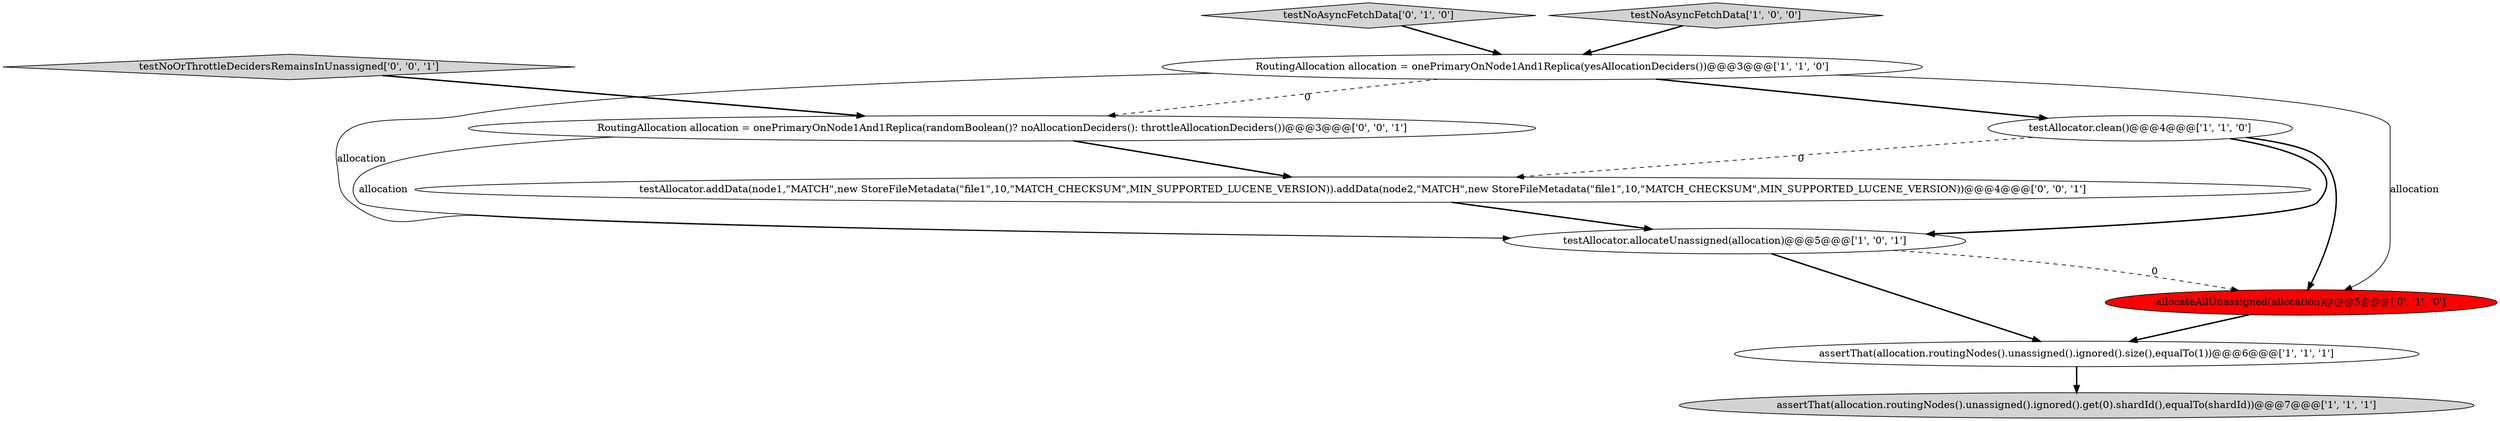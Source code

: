 digraph {
6 [style = filled, label = "testNoAsyncFetchData['0', '1', '0']", fillcolor = lightgray, shape = diamond image = "AAA0AAABBB2BBB"];
3 [style = filled, label = "testAllocator.allocateUnassigned(allocation)@@@5@@@['1', '0', '1']", fillcolor = white, shape = ellipse image = "AAA0AAABBB1BBB"];
1 [style = filled, label = "RoutingAllocation allocation = onePrimaryOnNode1And1Replica(yesAllocationDeciders())@@@3@@@['1', '1', '0']", fillcolor = white, shape = ellipse image = "AAA0AAABBB1BBB"];
2 [style = filled, label = "testAllocator.clean()@@@4@@@['1', '1', '0']", fillcolor = white, shape = ellipse image = "AAA0AAABBB1BBB"];
4 [style = filled, label = "assertThat(allocation.routingNodes().unassigned().ignored().size(),equalTo(1))@@@6@@@['1', '1', '1']", fillcolor = white, shape = ellipse image = "AAA0AAABBB1BBB"];
7 [style = filled, label = "allocateAllUnassigned(allocation)@@@5@@@['0', '1', '0']", fillcolor = red, shape = ellipse image = "AAA1AAABBB2BBB"];
8 [style = filled, label = "testAllocator.addData(node1,\"MATCH\",new StoreFileMetadata(\"file1\",10,\"MATCH_CHECKSUM\",MIN_SUPPORTED_LUCENE_VERSION)).addData(node2,\"MATCH\",new StoreFileMetadata(\"file1\",10,\"MATCH_CHECKSUM\",MIN_SUPPORTED_LUCENE_VERSION))@@@4@@@['0', '0', '1']", fillcolor = white, shape = ellipse image = "AAA0AAABBB3BBB"];
9 [style = filled, label = "testNoOrThrottleDecidersRemainsInUnassigned['0', '0', '1']", fillcolor = lightgray, shape = diamond image = "AAA0AAABBB3BBB"];
0 [style = filled, label = "testNoAsyncFetchData['1', '0', '0']", fillcolor = lightgray, shape = diamond image = "AAA0AAABBB1BBB"];
5 [style = filled, label = "assertThat(allocation.routingNodes().unassigned().ignored().get(0).shardId(),equalTo(shardId))@@@7@@@['1', '1', '1']", fillcolor = lightgray, shape = ellipse image = "AAA0AAABBB1BBB"];
10 [style = filled, label = "RoutingAllocation allocation = onePrimaryOnNode1And1Replica(randomBoolean()? noAllocationDeciders(): throttleAllocationDeciders())@@@3@@@['0', '0', '1']", fillcolor = white, shape = ellipse image = "AAA0AAABBB3BBB"];
6->1 [style = bold, label=""];
1->2 [style = bold, label=""];
2->7 [style = bold, label=""];
7->4 [style = bold, label=""];
9->10 [style = bold, label=""];
10->8 [style = bold, label=""];
1->10 [style = dashed, label="0"];
10->3 [style = solid, label="allocation"];
3->7 [style = dashed, label="0"];
4->5 [style = bold, label=""];
3->4 [style = bold, label=""];
0->1 [style = bold, label=""];
1->3 [style = solid, label="allocation"];
2->8 [style = dashed, label="0"];
2->3 [style = bold, label=""];
1->7 [style = solid, label="allocation"];
8->3 [style = bold, label=""];
}
